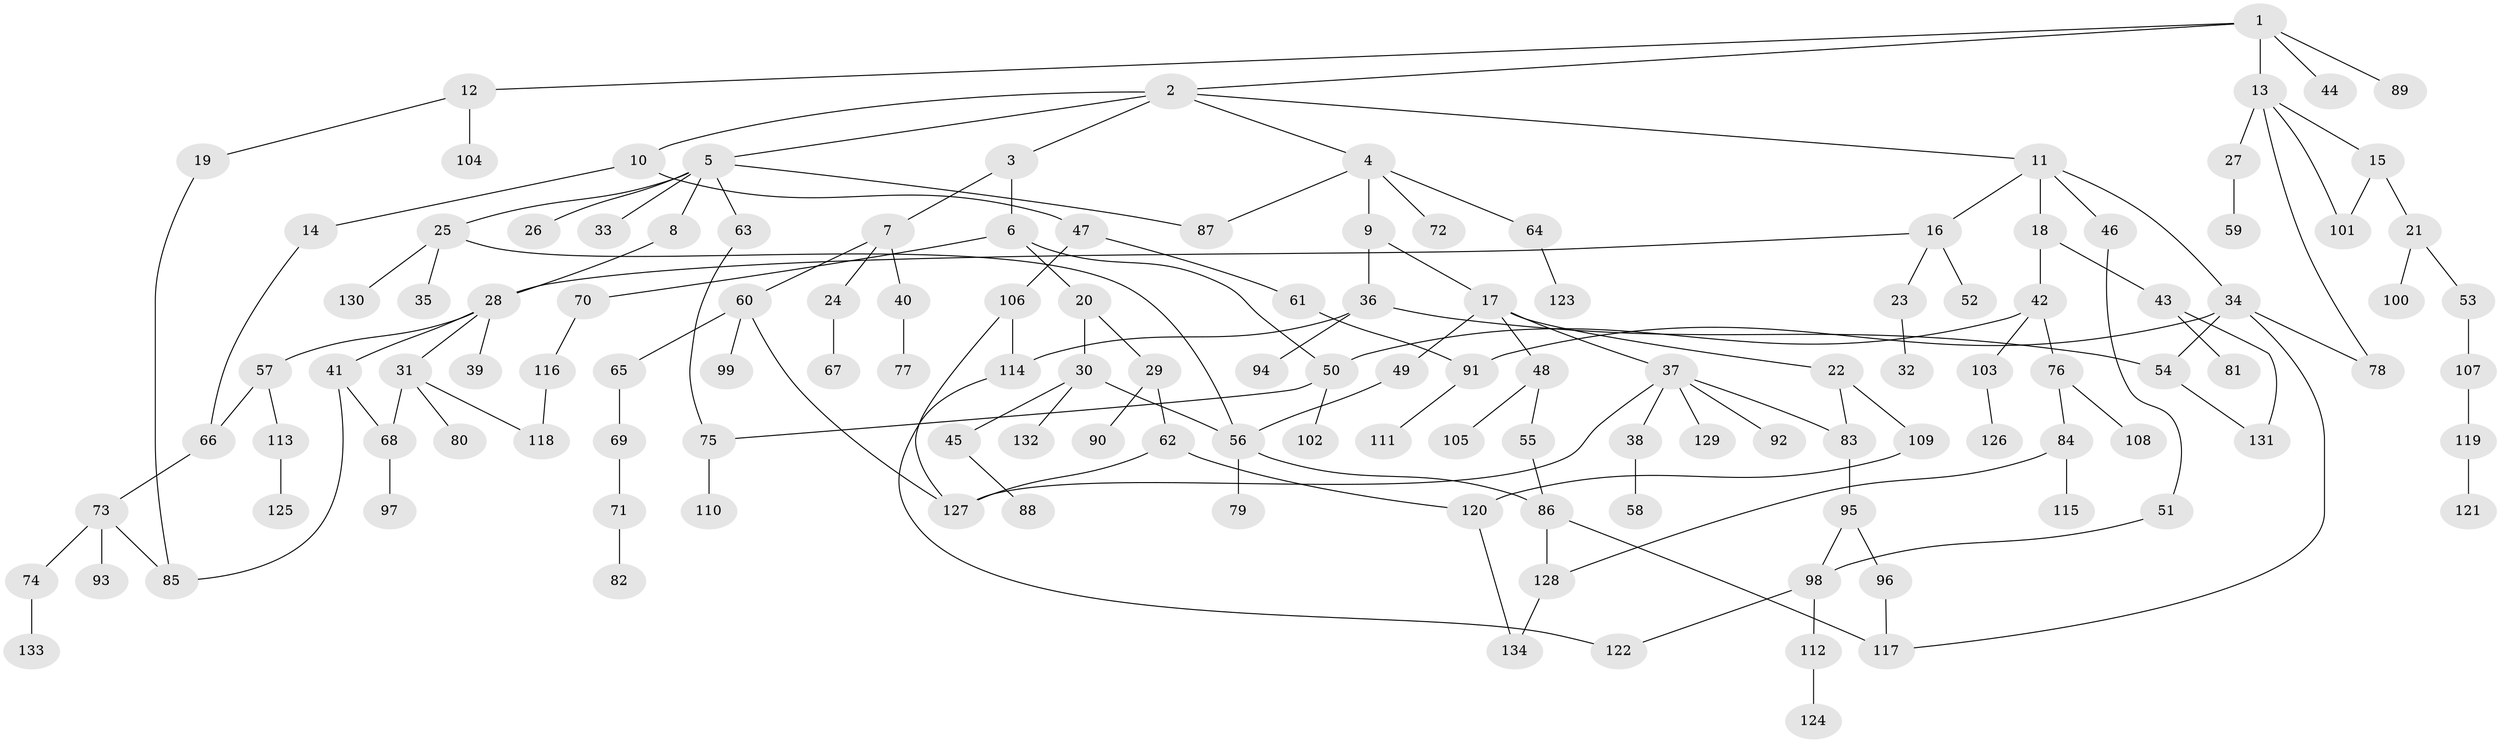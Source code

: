 // Generated by graph-tools (version 1.1) at 2025/49/03/09/25 03:49:25]
// undirected, 134 vertices, 162 edges
graph export_dot {
graph [start="1"]
  node [color=gray90,style=filled];
  1;
  2;
  3;
  4;
  5;
  6;
  7;
  8;
  9;
  10;
  11;
  12;
  13;
  14;
  15;
  16;
  17;
  18;
  19;
  20;
  21;
  22;
  23;
  24;
  25;
  26;
  27;
  28;
  29;
  30;
  31;
  32;
  33;
  34;
  35;
  36;
  37;
  38;
  39;
  40;
  41;
  42;
  43;
  44;
  45;
  46;
  47;
  48;
  49;
  50;
  51;
  52;
  53;
  54;
  55;
  56;
  57;
  58;
  59;
  60;
  61;
  62;
  63;
  64;
  65;
  66;
  67;
  68;
  69;
  70;
  71;
  72;
  73;
  74;
  75;
  76;
  77;
  78;
  79;
  80;
  81;
  82;
  83;
  84;
  85;
  86;
  87;
  88;
  89;
  90;
  91;
  92;
  93;
  94;
  95;
  96;
  97;
  98;
  99;
  100;
  101;
  102;
  103;
  104;
  105;
  106;
  107;
  108;
  109;
  110;
  111;
  112;
  113;
  114;
  115;
  116;
  117;
  118;
  119;
  120;
  121;
  122;
  123;
  124;
  125;
  126;
  127;
  128;
  129;
  130;
  131;
  132;
  133;
  134;
  1 -- 2;
  1 -- 12;
  1 -- 13;
  1 -- 44;
  1 -- 89;
  2 -- 3;
  2 -- 4;
  2 -- 5;
  2 -- 10;
  2 -- 11;
  3 -- 6;
  3 -- 7;
  4 -- 9;
  4 -- 64;
  4 -- 72;
  4 -- 87;
  5 -- 8;
  5 -- 25;
  5 -- 26;
  5 -- 33;
  5 -- 63;
  5 -- 87;
  6 -- 20;
  6 -- 70;
  6 -- 50;
  7 -- 24;
  7 -- 40;
  7 -- 60;
  8 -- 28;
  9 -- 17;
  9 -- 36;
  10 -- 14;
  10 -- 47;
  11 -- 16;
  11 -- 18;
  11 -- 34;
  11 -- 46;
  12 -- 19;
  12 -- 104;
  13 -- 15;
  13 -- 27;
  13 -- 78;
  13 -- 101;
  14 -- 66;
  15 -- 21;
  15 -- 101;
  16 -- 23;
  16 -- 28;
  16 -- 52;
  17 -- 22;
  17 -- 37;
  17 -- 48;
  17 -- 49;
  18 -- 42;
  18 -- 43;
  19 -- 85;
  20 -- 29;
  20 -- 30;
  21 -- 53;
  21 -- 100;
  22 -- 109;
  22 -- 83;
  23 -- 32;
  24 -- 67;
  25 -- 35;
  25 -- 130;
  25 -- 56;
  27 -- 59;
  28 -- 31;
  28 -- 39;
  28 -- 41;
  28 -- 57;
  29 -- 62;
  29 -- 90;
  30 -- 45;
  30 -- 56;
  30 -- 132;
  31 -- 68;
  31 -- 80;
  31 -- 118;
  34 -- 91;
  34 -- 117;
  34 -- 78;
  34 -- 54;
  36 -- 54;
  36 -- 94;
  36 -- 114;
  37 -- 38;
  37 -- 83;
  37 -- 92;
  37 -- 129;
  37 -- 127;
  38 -- 58;
  40 -- 77;
  41 -- 85;
  41 -- 68;
  42 -- 50;
  42 -- 76;
  42 -- 103;
  43 -- 81;
  43 -- 131;
  45 -- 88;
  46 -- 51;
  47 -- 61;
  47 -- 106;
  48 -- 55;
  48 -- 105;
  49 -- 56;
  50 -- 102;
  50 -- 75;
  51 -- 98;
  53 -- 107;
  54 -- 131;
  55 -- 86;
  56 -- 79;
  56 -- 86;
  57 -- 66;
  57 -- 113;
  60 -- 65;
  60 -- 99;
  60 -- 127;
  61 -- 91;
  62 -- 120;
  62 -- 127;
  63 -- 75;
  64 -- 123;
  65 -- 69;
  66 -- 73;
  68 -- 97;
  69 -- 71;
  70 -- 116;
  71 -- 82;
  73 -- 74;
  73 -- 85;
  73 -- 93;
  74 -- 133;
  75 -- 110;
  76 -- 84;
  76 -- 108;
  83 -- 95;
  84 -- 115;
  84 -- 128;
  86 -- 128;
  86 -- 117;
  91 -- 111;
  95 -- 96;
  95 -- 98;
  96 -- 117;
  98 -- 112;
  98 -- 122;
  103 -- 126;
  106 -- 114;
  106 -- 127;
  107 -- 119;
  109 -- 120;
  112 -- 124;
  113 -- 125;
  114 -- 122;
  116 -- 118;
  119 -- 121;
  120 -- 134;
  128 -- 134;
}
